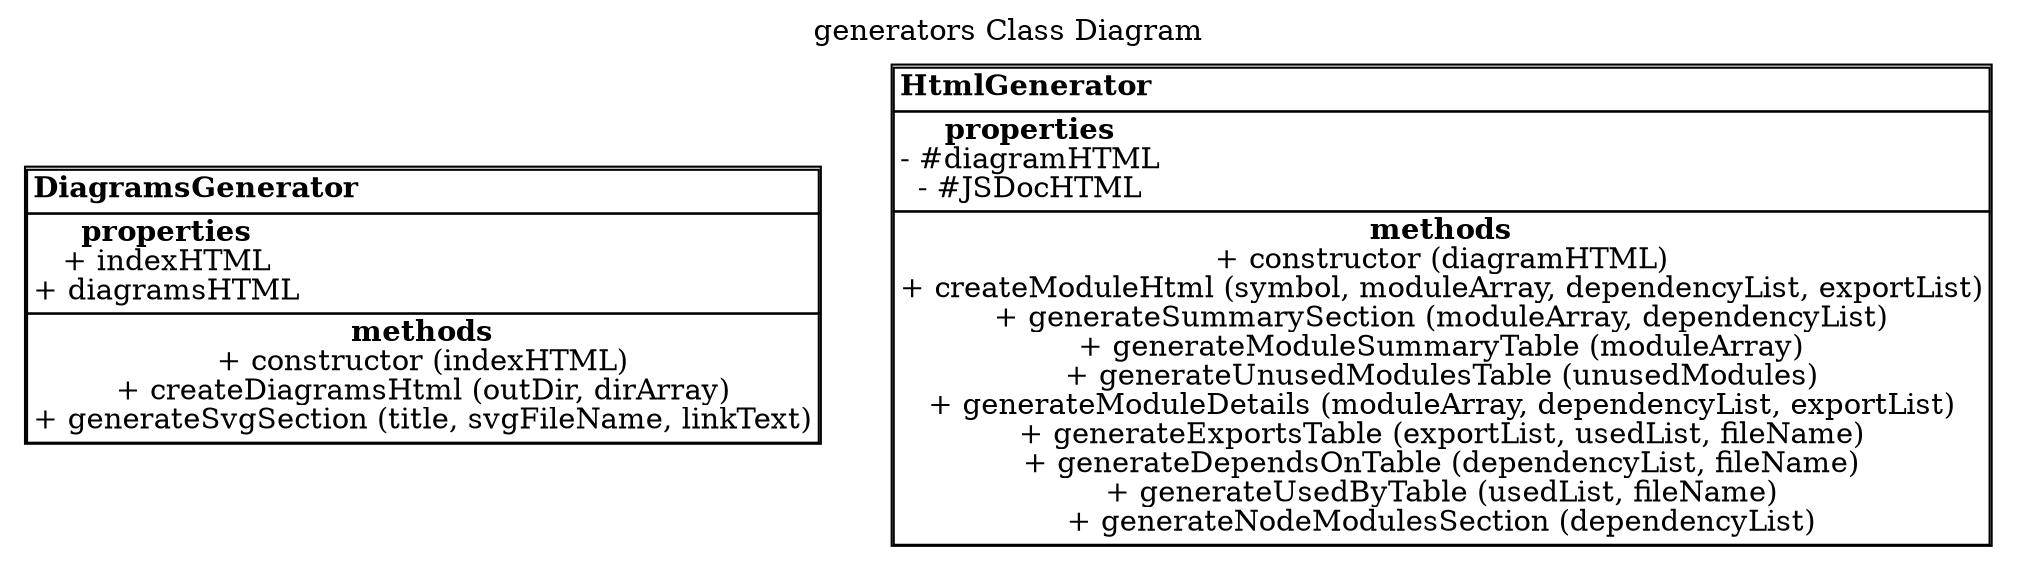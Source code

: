 digraph {label="generators Class Diagram";
labelloc="t";
"DiagramsGenerator" [shape = none, label =<<TABLE cellspacing="0" cellborder="1" align="left">
<TR><TD align="left"><B>DiagramsGenerator</B></TD></TR>
<TR><TD align="left"><B>properties</B><BR/>
+ indexHTML<BR/>
+ diagramsHTML<BR/>
</TD></TR>
<TR><TD align="left"><B>methods</B><BR/>
+ constructor (indexHTML)<BR/>
+ createDiagramsHtml (outDir, dirArray)<BR/>
+ generateSvgSection (title, svgFileName, linkText)<BR/>
</TD></TR>
</TABLE>>];

"HtmlGenerator" [shape = none, label =<<TABLE cellspacing="0" cellborder="1" align="left">
<TR><TD align="left"><B>HtmlGenerator</B></TD></TR>
<TR><TD align="left"><B>properties</B><BR/>
- #diagramHTML<BR/>
- #JSDocHTML<BR/>
</TD></TR>
<TR><TD align="left"><B>methods</B><BR/>
+ constructor (diagramHTML)<BR/>
+ createModuleHtml (symbol, moduleArray, dependencyList, exportList)<BR/>
+ generateSummarySection (moduleArray, dependencyList)<BR/>
+ generateModuleSummaryTable (moduleArray)<BR/>
+ generateUnusedModulesTable (unusedModules)<BR/>
+ generateModuleDetails (moduleArray, dependencyList, exportList)<BR/>
+ generateExportsTable (exportList, usedList, fileName)<BR/>
+ generateDependsOnTable (dependencyList, fileName)<BR/>
+ generateUsedByTable (usedList, fileName)<BR/>
+ generateNodeModulesSection (dependencyList)<BR/>
</TD></TR>
</TABLE>>];

}

